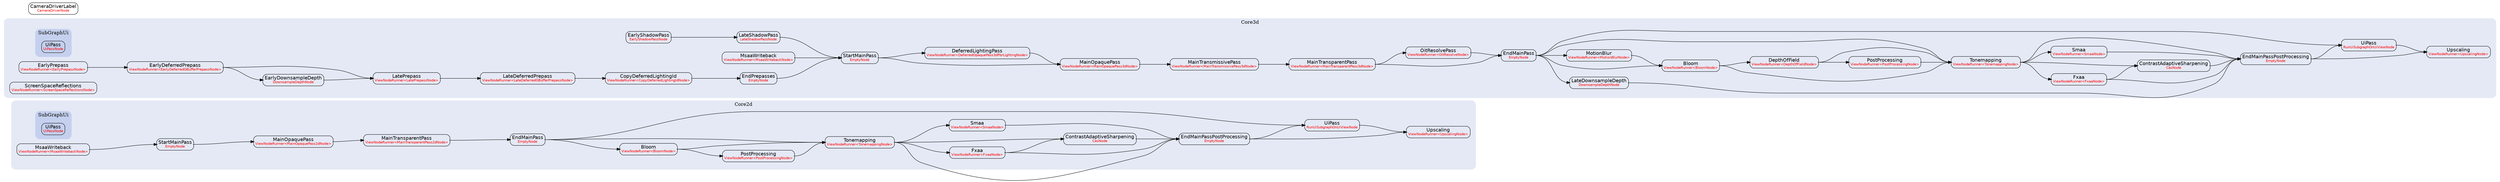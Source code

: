 digraph "RenderGraph" {
	"rankdir"="LR";
	"ranksep"="1.0";
	graph ["bgcolor"="white"];
	edge ["fontname"="Helvetica", "fontcolor"="black"];
	node ["shape"="plaintext", "fontname"="Helvetica", "fontcolor"="black"];
	subgraph "cluster_Core2d" {
		"label"="Core2d";
		"fontcolor"="red";
		graph ["style"="rounded,filled", "color"="#e4e9f5", "fontcolor"="black"];
		subgraph "cluster_Core2d_SubGraphUi" {
			"label"="SubGraphUi";
			"fontcolor"="red";
			graph ["style"="rounded,filled", "color"="#c4d0ed", "fontcolor"="black"];
			"_Core2d_SubGraphUi__Core2d_SubGraphUiUiPass" ["label"=<<TABLE STYLE="rounded"><TR><TD PORT="title" BORDER="0" COLSPAN="2">UiPass<BR/><FONT COLOR="red" POINT-SIZE="10">UiPassNode</FONT></TD></TR></TABLE>>, "color"="black", "fillcolor"="black"]
		}
		
		"_Core2d__Core2dContrastAdaptiveSharpening" ["label"=<<TABLE STYLE="rounded"><TR><TD PORT="title" BORDER="0" COLSPAN="2">ContrastAdaptiveSharpening<BR/><FONT COLOR="red" POINT-SIZE="10">CasNode</FONT></TD></TR></TABLE>>, "color"="black", "fillcolor"="black"]
		"_Core2d__Core2dEndMainPass" ["label"=<<TABLE STYLE="rounded"><TR><TD PORT="title" BORDER="0" COLSPAN="2">EndMainPass<BR/><FONT COLOR="red" POINT-SIZE="10">EmptyNode</FONT></TD></TR></TABLE>>, "color"="black", "fillcolor"="black"]
		"_Core2d__Core2dEndMainPassPostProcessing" ["label"=<<TABLE STYLE="rounded"><TR><TD PORT="title" BORDER="0" COLSPAN="2">EndMainPassPostProcessing<BR/><FONT COLOR="red" POINT-SIZE="10">EmptyNode</FONT></TD></TR></TABLE>>, "color"="black", "fillcolor"="black"]
		"_Core2d__Core2dStartMainPass" ["label"=<<TABLE STYLE="rounded"><TR><TD PORT="title" BORDER="0" COLSPAN="2">StartMainPass<BR/><FONT COLOR="red" POINT-SIZE="10">EmptyNode</FONT></TD></TR></TABLE>>, "color"="black", "fillcolor"="black"]
		"_Core2d__Core2dBloom" ["label"=<<TABLE STYLE="rounded"><TR><TD PORT="title" BORDER="0" COLSPAN="2">Bloom<BR/><FONT COLOR="red" POINT-SIZE="10">ViewNodeRunner&lt;BloomNode&gt;</FONT></TD></TR></TABLE>>, "color"="black", "fillcolor"="black"]
		"_Core2d__Core2dMainOpaquePass" ["label"=<<TABLE STYLE="rounded"><TR><TD PORT="title" BORDER="0" COLSPAN="2">MainOpaquePass<BR/><FONT COLOR="red" POINT-SIZE="10">ViewNodeRunner&lt;MainOpaquePass2dNode&gt;</FONT></TD></TR></TABLE>>, "color"="black", "fillcolor"="black"]
		"_Core2d__Core2dMainTransparentPass" ["label"=<<TABLE STYLE="rounded"><TR><TD PORT="title" BORDER="0" COLSPAN="2">MainTransparentPass<BR/><FONT COLOR="red" POINT-SIZE="10">ViewNodeRunner&lt;MainTransparentPass2dNode&gt;</FONT></TD></TR></TABLE>>, "color"="black", "fillcolor"="black"]
		"_Core2d__Core2dFxaa" ["label"=<<TABLE STYLE="rounded"><TR><TD PORT="title" BORDER="0" COLSPAN="2">Fxaa<BR/><FONT COLOR="red" POINT-SIZE="10">ViewNodeRunner&lt;FxaaNode&gt;</FONT></TD></TR></TABLE>>, "color"="black", "fillcolor"="black"]
		"_Core2d__Core2dMsaaWriteback" ["label"=<<TABLE STYLE="rounded"><TR><TD PORT="title" BORDER="0" COLSPAN="2">MsaaWriteback<BR/><FONT COLOR="red" POINT-SIZE="10">ViewNodeRunner&lt;MsaaWritebackNode&gt;</FONT></TD></TR></TABLE>>, "color"="black", "fillcolor"="black"]
		"_Core2d__Core2dPostProcessing" ["label"=<<TABLE STYLE="rounded"><TR><TD PORT="title" BORDER="0" COLSPAN="2">PostProcessing<BR/><FONT COLOR="red" POINT-SIZE="10">ViewNodeRunner&lt;PostProcessingNode&gt;</FONT></TD></TR></TABLE>>, "color"="black", "fillcolor"="black"]
		"_Core2d__Core2dSmaa" ["label"=<<TABLE STYLE="rounded"><TR><TD PORT="title" BORDER="0" COLSPAN="2">Smaa<BR/><FONT COLOR="red" POINT-SIZE="10">ViewNodeRunner&lt;SmaaNode&gt;</FONT></TD></TR></TABLE>>, "color"="black", "fillcolor"="black"]
		"_Core2d__Core2dTonemapping" ["label"=<<TABLE STYLE="rounded"><TR><TD PORT="title" BORDER="0" COLSPAN="2">Tonemapping<BR/><FONT COLOR="red" POINT-SIZE="10">ViewNodeRunner&lt;TonemappingNode&gt;</FONT></TD></TR></TABLE>>, "color"="black", "fillcolor"="black"]
		"_Core2d__Core2dUpscaling" ["label"=<<TABLE STYLE="rounded"><TR><TD PORT="title" BORDER="0" COLSPAN="2">Upscaling<BR/><FONT COLOR="red" POINT-SIZE="10">ViewNodeRunner&lt;UpscalingNode&gt;</FONT></TD></TR></TABLE>>, "color"="black", "fillcolor"="black"]
		"_Core2d__Core2dUiPass" ["label"=<<TABLE STYLE="rounded"><TR><TD PORT="title" BORDER="0" COLSPAN="2">UiPass<BR/><FONT COLOR="red" POINT-SIZE="10">RunUiSubgraphOnUiViewNode</FONT></TD></TR></TABLE>>, "color"="black", "fillcolor"="black"]
		"_Core2d__Core2dTonemapping":"title:e" -> "_Core2d__Core2dContrastAdaptiveSharpening":"title:w" ["color"="black"]
		"_Core2d__Core2dFxaa":"title:e" -> "_Core2d__Core2dContrastAdaptiveSharpening":"title:w" ["color"="black"]
		"_Core2d__Core2dMainTransparentPass":"title:e" -> "_Core2d__Core2dEndMainPass":"title:w" ["color"="black"]
		"_Core2d__Core2dTonemapping":"title:e" -> "_Core2d__Core2dEndMainPassPostProcessing":"title:w" ["color"="black"]
		"_Core2d__Core2dFxaa":"title:e" -> "_Core2d__Core2dEndMainPassPostProcessing":"title:w" ["color"="black"]
		"_Core2d__Core2dContrastAdaptiveSharpening":"title:e" -> "_Core2d__Core2dEndMainPassPostProcessing":"title:w" ["color"="black"]
		"_Core2d__Core2dSmaa":"title:e" -> "_Core2d__Core2dEndMainPassPostProcessing":"title:w" ["color"="black"]
		"_Core2d__Core2dMsaaWriteback":"title:e" -> "_Core2d__Core2dStartMainPass":"title:w" ["color"="black"]
		"_Core2d__Core2dEndMainPass":"title:e" -> "_Core2d__Core2dBloom":"title:w" ["color"="black"]
		"_Core2d__Core2dStartMainPass":"title:e" -> "_Core2d__Core2dMainOpaquePass":"title:w" ["color"="black"]
		"_Core2d__Core2dMainOpaquePass":"title:e" -> "_Core2d__Core2dMainTransparentPass":"title:w" ["color"="black"]
		"_Core2d__Core2dTonemapping":"title:e" -> "_Core2d__Core2dFxaa":"title:w" ["color"="black"]
		"_Core2d__Core2dBloom":"title:e" -> "_Core2d__Core2dPostProcessing":"title:w" ["color"="black"]
		"_Core2d__Core2dTonemapping":"title:e" -> "_Core2d__Core2dSmaa":"title:w" ["color"="black"]
		"_Core2d__Core2dEndMainPass":"title:e" -> "_Core2d__Core2dTonemapping":"title:w" ["color"="black"]
		"_Core2d__Core2dBloom":"title:e" -> "_Core2d__Core2dTonemapping":"title:w" ["color"="black"]
		"_Core2d__Core2dPostProcessing":"title:e" -> "_Core2d__Core2dTonemapping":"title:w" ["color"="black"]
		"_Core2d__Core2dEndMainPassPostProcessing":"title:e" -> "_Core2d__Core2dUpscaling":"title:w" ["color"="black"]
		"_Core2d__Core2dUiPass":"title:e" -> "_Core2d__Core2dUpscaling":"title:w" ["color"="black"]
		"_Core2d__Core2dEndMainPass":"title:e" -> "_Core2d__Core2dUiPass":"title:w" ["color"="black"]
		"_Core2d__Core2dEndMainPassPostProcessing":"title:e" -> "_Core2d__Core2dUiPass":"title:w" ["color"="black"]
	}
	
	subgraph "cluster_Core3d" {
		"label"="Core3d";
		"fontcolor"="red";
		graph ["style"="rounded,filled", "color"="#e4e9f5", "fontcolor"="black"];
		subgraph "cluster_Core3d_SubGraphUi" {
			"label"="SubGraphUi";
			"fontcolor"="red";
			graph ["style"="rounded,filled", "color"="#c4d0ed", "fontcolor"="black"];
			"_Core3d_SubGraphUi__Core3d_SubGraphUiUiPass" ["label"=<<TABLE STYLE="rounded"><TR><TD PORT="title" BORDER="0" COLSPAN="2">UiPass<BR/><FONT COLOR="red" POINT-SIZE="10">UiPassNode</FONT></TD></TR></TABLE>>, "color"="black", "fillcolor"="black"]
		}
		
		"_Core3d__Core3dContrastAdaptiveSharpening" ["label"=<<TABLE STYLE="rounded"><TR><TD PORT="title" BORDER="0" COLSPAN="2">ContrastAdaptiveSharpening<BR/><FONT COLOR="red" POINT-SIZE="10">CasNode</FONT></TD></TR></TABLE>>, "color"="black", "fillcolor"="black"]
		"_Core3d__Core3dEarlyDownsampleDepth" ["label"=<<TABLE STYLE="rounded"><TR><TD PORT="title" BORDER="0" COLSPAN="2">EarlyDownsampleDepth<BR/><FONT COLOR="red" POINT-SIZE="10">DownsampleDepthNode</FONT></TD></TR></TABLE>>, "color"="black", "fillcolor"="black"]
		"_Core3d__Core3dLateDownsampleDepth" ["label"=<<TABLE STYLE="rounded"><TR><TD PORT="title" BORDER="0" COLSPAN="2">LateDownsampleDepth<BR/><FONT COLOR="red" POINT-SIZE="10">DownsampleDepthNode</FONT></TD></TR></TABLE>>, "color"="black", "fillcolor"="black"]
		"_Core3d__Core3dEarlyShadowPass" ["label"=<<TABLE STYLE="rounded"><TR><TD PORT="title" BORDER="0" COLSPAN="2">EarlyShadowPass<BR/><FONT COLOR="red" POINT-SIZE="10">EarlyShadowPassNode</FONT></TD></TR></TABLE>>, "color"="black", "fillcolor"="black"]
		"_Core3d__Core3dLateShadowPass" ["label"=<<TABLE STYLE="rounded"><TR><TD PORT="title" BORDER="0" COLSPAN="2">LateShadowPass<BR/><FONT COLOR="red" POINT-SIZE="10">LateShadowPassNode</FONT></TD></TR></TABLE>>, "color"="black", "fillcolor"="black"]
		"_Core3d__Core3dEndMainPass" ["label"=<<TABLE STYLE="rounded"><TR><TD PORT="title" BORDER="0" COLSPAN="2">EndMainPass<BR/><FONT COLOR="red" POINT-SIZE="10">EmptyNode</FONT></TD></TR></TABLE>>, "color"="black", "fillcolor"="black"]
		"_Core3d__Core3dEndMainPassPostProcessing" ["label"=<<TABLE STYLE="rounded"><TR><TD PORT="title" BORDER="0" COLSPAN="2">EndMainPassPostProcessing<BR/><FONT COLOR="red" POINT-SIZE="10">EmptyNode</FONT></TD></TR></TABLE>>, "color"="black", "fillcolor"="black"]
		"_Core3d__Core3dEndPrepasses" ["label"=<<TABLE STYLE="rounded"><TR><TD PORT="title" BORDER="0" COLSPAN="2">EndPrepasses<BR/><FONT COLOR="red" POINT-SIZE="10">EmptyNode</FONT></TD></TR></TABLE>>, "color"="black", "fillcolor"="black"]
		"_Core3d__Core3dStartMainPass" ["label"=<<TABLE STYLE="rounded"><TR><TD PORT="title" BORDER="0" COLSPAN="2">StartMainPass<BR/><FONT COLOR="red" POINT-SIZE="10">EmptyNode</FONT></TD></TR></TABLE>>, "color"="black", "fillcolor"="black"]
		"_Core3d__Core3dBloom" ["label"=<<TABLE STYLE="rounded"><TR><TD PORT="title" BORDER="0" COLSPAN="2">Bloom<BR/><FONT COLOR="red" POINT-SIZE="10">ViewNodeRunner&lt;BloomNode&gt;</FONT></TD></TR></TABLE>>, "color"="black", "fillcolor"="black"]
		"_Core3d__Core3dMainOpaquePass" ["label"=<<TABLE STYLE="rounded"><TR><TD PORT="title" BORDER="0" COLSPAN="2">MainOpaquePass<BR/><FONT COLOR="red" POINT-SIZE="10">ViewNodeRunner&lt;MainOpaquePass3dNode&gt;</FONT></TD></TR></TABLE>>, "color"="black", "fillcolor"="black"]
		"_Core3d__Core3dMainTransmissivePass" ["label"=<<TABLE STYLE="rounded"><TR><TD PORT="title" BORDER="0" COLSPAN="2">MainTransmissivePass<BR/><FONT COLOR="red" POINT-SIZE="10">ViewNodeRunner&lt;MainTransmissivePass3dNode&gt;</FONT></TD></TR></TABLE>>, "color"="black", "fillcolor"="black"]
		"_Core3d__Core3dMainTransparentPass" ["label"=<<TABLE STYLE="rounded"><TR><TD PORT="title" BORDER="0" COLSPAN="2">MainTransparentPass<BR/><FONT COLOR="red" POINT-SIZE="10">ViewNodeRunner&lt;MainTransparentPass3dNode&gt;</FONT></TD></TR></TABLE>>, "color"="black", "fillcolor"="black"]
		"_Core3d__Core3dCopyDeferredLightingId" ["label"=<<TABLE STYLE="rounded"><TR><TD PORT="title" BORDER="0" COLSPAN="2">CopyDeferredLightingId<BR/><FONT COLOR="red" POINT-SIZE="10">ViewNodeRunner&lt;CopyDeferredLightingIdNode&gt;</FONT></TD></TR></TABLE>>, "color"="black", "fillcolor"="black"]
		"_Core3d__Core3dEarlyDeferredPrepass" ["label"=<<TABLE STYLE="rounded"><TR><TD PORT="title" BORDER="0" COLSPAN="2">EarlyDeferredPrepass<BR/><FONT COLOR="red" POINT-SIZE="10">ViewNodeRunner&lt;EarlyDeferredGBufferPrepassNode&gt;</FONT></TD></TR></TABLE>>, "color"="black", "fillcolor"="black"]
		"_Core3d__Core3dLateDeferredPrepass" ["label"=<<TABLE STYLE="rounded"><TR><TD PORT="title" BORDER="0" COLSPAN="2">LateDeferredPrepass<BR/><FONT COLOR="red" POINT-SIZE="10">ViewNodeRunner&lt;LateDeferredGBufferPrepassNode&gt;</FONT></TD></TR></TABLE>>, "color"="black", "fillcolor"="black"]
		"_Core3d__Core3dDepthOfField" ["label"=<<TABLE STYLE="rounded"><TR><TD PORT="title" BORDER="0" COLSPAN="2">DepthOfField<BR/><FONT COLOR="red" POINT-SIZE="10">ViewNodeRunner&lt;DepthOfFieldNode&gt;</FONT></TD></TR></TABLE>>, "color"="black", "fillcolor"="black"]
		"_Core3d__Core3dFxaa" ["label"=<<TABLE STYLE="rounded"><TR><TD PORT="title" BORDER="0" COLSPAN="2">Fxaa<BR/><FONT COLOR="red" POINT-SIZE="10">ViewNodeRunner&lt;FxaaNode&gt;</FONT></TD></TR></TABLE>>, "color"="black", "fillcolor"="black"]
		"_Core3d__Core3dMotionBlur" ["label"=<<TABLE STYLE="rounded"><TR><TD PORT="title" BORDER="0" COLSPAN="2">MotionBlur<BR/><FONT COLOR="red" POINT-SIZE="10">ViewNodeRunner&lt;MotionBlurNode&gt;</FONT></TD></TR></TABLE>>, "color"="black", "fillcolor"="black"]
		"_Core3d__Core3dMsaaWriteback" ["label"=<<TABLE STYLE="rounded"><TR><TD PORT="title" BORDER="0" COLSPAN="2">MsaaWriteback<BR/><FONT COLOR="red" POINT-SIZE="10">ViewNodeRunner&lt;MsaaWritebackNode&gt;</FONT></TD></TR></TABLE>>, "color"="black", "fillcolor"="black"]
		"_Core3d__Core3dOitResolvePass" ["label"=<<TABLE STYLE="rounded"><TR><TD PORT="title" BORDER="0" COLSPAN="2">OitResolvePass<BR/><FONT COLOR="red" POINT-SIZE="10">ViewNodeRunner&lt;OitResolveNode&gt;</FONT></TD></TR></TABLE>>, "color"="black", "fillcolor"="black"]
		"_Core3d__Core3dPostProcessing" ["label"=<<TABLE STYLE="rounded"><TR><TD PORT="title" BORDER="0" COLSPAN="2">PostProcessing<BR/><FONT COLOR="red" POINT-SIZE="10">ViewNodeRunner&lt;PostProcessingNode&gt;</FONT></TD></TR></TABLE>>, "color"="black", "fillcolor"="black"]
		"_Core3d__Core3dEarlyPrepass" ["label"=<<TABLE STYLE="rounded"><TR><TD PORT="title" BORDER="0" COLSPAN="2">EarlyPrepass<BR/><FONT COLOR="red" POINT-SIZE="10">ViewNodeRunner&lt;EarlyPrepassNode&gt;</FONT></TD></TR></TABLE>>, "color"="black", "fillcolor"="black"]
		"_Core3d__Core3dLatePrepass" ["label"=<<TABLE STYLE="rounded"><TR><TD PORT="title" BORDER="0" COLSPAN="2">LatePrepass<BR/><FONT COLOR="red" POINT-SIZE="10">ViewNodeRunner&lt;LatePrepassNode&gt;</FONT></TD></TR></TABLE>>, "color"="black", "fillcolor"="black"]
		"_Core3d__Core3dSmaa" ["label"=<<TABLE STYLE="rounded"><TR><TD PORT="title" BORDER="0" COLSPAN="2">Smaa<BR/><FONT COLOR="red" POINT-SIZE="10">ViewNodeRunner&lt;SmaaNode&gt;</FONT></TD></TR></TABLE>>, "color"="black", "fillcolor"="black"]
		"_Core3d__Core3dTonemapping" ["label"=<<TABLE STYLE="rounded"><TR><TD PORT="title" BORDER="0" COLSPAN="2">Tonemapping<BR/><FONT COLOR="red" POINT-SIZE="10">ViewNodeRunner&lt;TonemappingNode&gt;</FONT></TD></TR></TABLE>>, "color"="black", "fillcolor"="black"]
		"_Core3d__Core3dUpscaling" ["label"=<<TABLE STYLE="rounded"><TR><TD PORT="title" BORDER="0" COLSPAN="2">Upscaling<BR/><FONT COLOR="red" POINT-SIZE="10">ViewNodeRunner&lt;UpscalingNode&gt;</FONT></TD></TR></TABLE>>, "color"="black", "fillcolor"="black"]
		"_Core3d__Core3dDeferredLightingPass" ["label"=<<TABLE STYLE="rounded"><TR><TD PORT="title" BORDER="0" COLSPAN="2">DeferredLightingPass<BR/><FONT COLOR="red" POINT-SIZE="10">ViewNodeRunner&lt;DeferredOpaquePass3dPbrLightingNode&gt;</FONT></TD></TR></TABLE>>, "color"="black", "fillcolor"="black"]
		"_Core3d__Core3dScreenSpaceReflections" ["label"=<<TABLE STYLE="rounded"><TR><TD PORT="title" BORDER="0" COLSPAN="2">ScreenSpaceReflections<BR/><FONT COLOR="red" POINT-SIZE="10">ViewNodeRunner&lt;ScreenSpaceReflectionsNode&gt;</FONT></TD></TR></TABLE>>, "color"="black", "fillcolor"="black"]
		"_Core3d__Core3dUiPass" ["label"=<<TABLE STYLE="rounded"><TR><TD PORT="title" BORDER="0" COLSPAN="2">UiPass<BR/><FONT COLOR="red" POINT-SIZE="10">RunUiSubgraphOnUiViewNode</FONT></TD></TR></TABLE>>, "color"="black", "fillcolor"="black"]
		"_Core3d__Core3dTonemapping":"title:e" -> "_Core3d__Core3dContrastAdaptiveSharpening":"title:w" ["color"="black"]
		"_Core3d__Core3dFxaa":"title:e" -> "_Core3d__Core3dContrastAdaptiveSharpening":"title:w" ["color"="black"]
		"_Core3d__Core3dEarlyDeferredPrepass":"title:e" -> "_Core3d__Core3dEarlyDownsampleDepth":"title:w" ["color"="black"]
		"_Core3d__Core3dEndMainPass":"title:e" -> "_Core3d__Core3dLateDownsampleDepth":"title:w" ["color"="black"]
		"_Core3d__Core3dEarlyShadowPass":"title:e" -> "_Core3d__Core3dLateShadowPass":"title:w" ["color"="black"]
		"_Core3d__Core3dMainTransparentPass":"title:e" -> "_Core3d__Core3dEndMainPass":"title:w" ["color"="black"]
		"_Core3d__Core3dOitResolvePass":"title:e" -> "_Core3d__Core3dEndMainPass":"title:w" ["color"="black"]
		"_Core3d__Core3dTonemapping":"title:e" -> "_Core3d__Core3dEndMainPassPostProcessing":"title:w" ["color"="black"]
		"_Core3d__Core3dFxaa":"title:e" -> "_Core3d__Core3dEndMainPassPostProcessing":"title:w" ["color"="black"]
		"_Core3d__Core3dContrastAdaptiveSharpening":"title:e" -> "_Core3d__Core3dEndMainPassPostProcessing":"title:w" ["color"="black"]
		"_Core3d__Core3dSmaa":"title:e" -> "_Core3d__Core3dEndMainPassPostProcessing":"title:w" ["color"="black"]
		"_Core3d__Core3dLateDownsampleDepth":"title:e" -> "_Core3d__Core3dEndMainPassPostProcessing":"title:w" ["color"="black"]
		"_Core3d__Core3dCopyDeferredLightingId":"title:e" -> "_Core3d__Core3dEndPrepasses":"title:w" ["color"="black"]
		"_Core3d__Core3dEndPrepasses":"title:e" -> "_Core3d__Core3dStartMainPass":"title:w" ["color"="black"]
		"_Core3d__Core3dMsaaWriteback":"title:e" -> "_Core3d__Core3dStartMainPass":"title:w" ["color"="black"]
		"_Core3d__Core3dLateShadowPass":"title:e" -> "_Core3d__Core3dStartMainPass":"title:w" ["color"="black"]
		"_Core3d__Core3dEndMainPass":"title:e" -> "_Core3d__Core3dBloom":"title:w" ["color"="black"]
		"_Core3d__Core3dMotionBlur":"title:e" -> "_Core3d__Core3dBloom":"title:w" ["color"="black"]
		"_Core3d__Core3dStartMainPass":"title:e" -> "_Core3d__Core3dMainOpaquePass":"title:w" ["color"="black"]
		"_Core3d__Core3dDeferredLightingPass":"title:e" -> "_Core3d__Core3dMainOpaquePass":"title:w" ["color"="black"]
		"_Core3d__Core3dMainOpaquePass":"title:e" -> "_Core3d__Core3dMainTransmissivePass":"title:w" ["color"="black"]
		"_Core3d__Core3dMainTransmissivePass":"title:e" -> "_Core3d__Core3dMainTransparentPass":"title:w" ["color"="black"]
		"_Core3d__Core3dLateDeferredPrepass":"title:e" -> "_Core3d__Core3dCopyDeferredLightingId":"title:w" ["color"="black"]
		"_Core3d__Core3dEarlyPrepass":"title:e" -> "_Core3d__Core3dEarlyDeferredPrepass":"title:w" ["color"="black"]
		"_Core3d__Core3dLatePrepass":"title:e" -> "_Core3d__Core3dLateDeferredPrepass":"title:w" ["color"="black"]
		"_Core3d__Core3dBloom":"title:e" -> "_Core3d__Core3dDepthOfField":"title:w" ["color"="black"]
		"_Core3d__Core3dTonemapping":"title:e" -> "_Core3d__Core3dFxaa":"title:w" ["color"="black"]
		"_Core3d__Core3dEndMainPass":"title:e" -> "_Core3d__Core3dMotionBlur":"title:w" ["color"="black"]
		"_Core3d__Core3dMainTransparentPass":"title:e" -> "_Core3d__Core3dOitResolvePass":"title:w" ["color"="black"]
		"_Core3d__Core3dDepthOfField":"title:e" -> "_Core3d__Core3dPostProcessing":"title:w" ["color"="black"]
		"_Core3d__Core3dEarlyDeferredPrepass":"title:e" -> "_Core3d__Core3dLatePrepass":"title:w" ["color"="black"]
		"_Core3d__Core3dEarlyDownsampleDepth":"title:e" -> "_Core3d__Core3dLatePrepass":"title:w" ["color"="black"]
		"_Core3d__Core3dTonemapping":"title:e" -> "_Core3d__Core3dSmaa":"title:w" ["color"="black"]
		"_Core3d__Core3dEndMainPass":"title:e" -> "_Core3d__Core3dTonemapping":"title:w" ["color"="black"]
		"_Core3d__Core3dBloom":"title:e" -> "_Core3d__Core3dTonemapping":"title:w" ["color"="black"]
		"_Core3d__Core3dDepthOfField":"title:e" -> "_Core3d__Core3dTonemapping":"title:w" ["color"="black"]
		"_Core3d__Core3dPostProcessing":"title:e" -> "_Core3d__Core3dTonemapping":"title:w" ["color"="black"]
		"_Core3d__Core3dEndMainPassPostProcessing":"title:e" -> "_Core3d__Core3dUpscaling":"title:w" ["color"="black"]
		"_Core3d__Core3dUiPass":"title:e" -> "_Core3d__Core3dUpscaling":"title:w" ["color"="black"]
		"_Core3d__Core3dStartMainPass":"title:e" -> "_Core3d__Core3dDeferredLightingPass":"title:w" ["color"="black"]
		"_Core3d__Core3dEndMainPass":"title:e" -> "_Core3d__Core3dUiPass":"title:w" ["color"="black"]
		"_Core3d__Core3dEndMainPassPostProcessing":"title:e" -> "_Core3d__Core3dUiPass":"title:w" ["color"="black"]
	}
	
	"_CameraDriverLabel" ["label"=<<TABLE STYLE="rounded"><TR><TD PORT="title" BORDER="0" COLSPAN="2">CameraDriverLabel<BR/><FONT COLOR="red" POINT-SIZE="10">CameraDriverNode</FONT></TD></TR></TABLE>>, "color"="black", "fillcolor"="black"]
}
